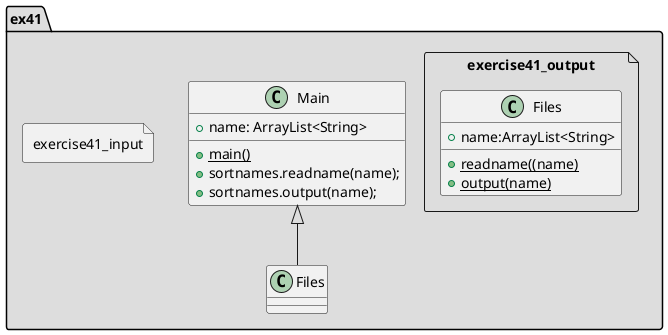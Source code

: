 @startuml
'https://plantuml.com/sequence-diagram

package "ex41" #DDDDDD {
Main <|-- Files
 file exercise41_input{

}

class Main{

    +name: ArrayList<String>

    +{static}{method}main()
    +sortnames.readname(name);
    +sortnames.output(name);

}

file exercise41_output{
class Files{


        + name:ArrayList<String>

    +{method}{static}readname((name)
    +{method}{static}output(name)


    }




@enduml